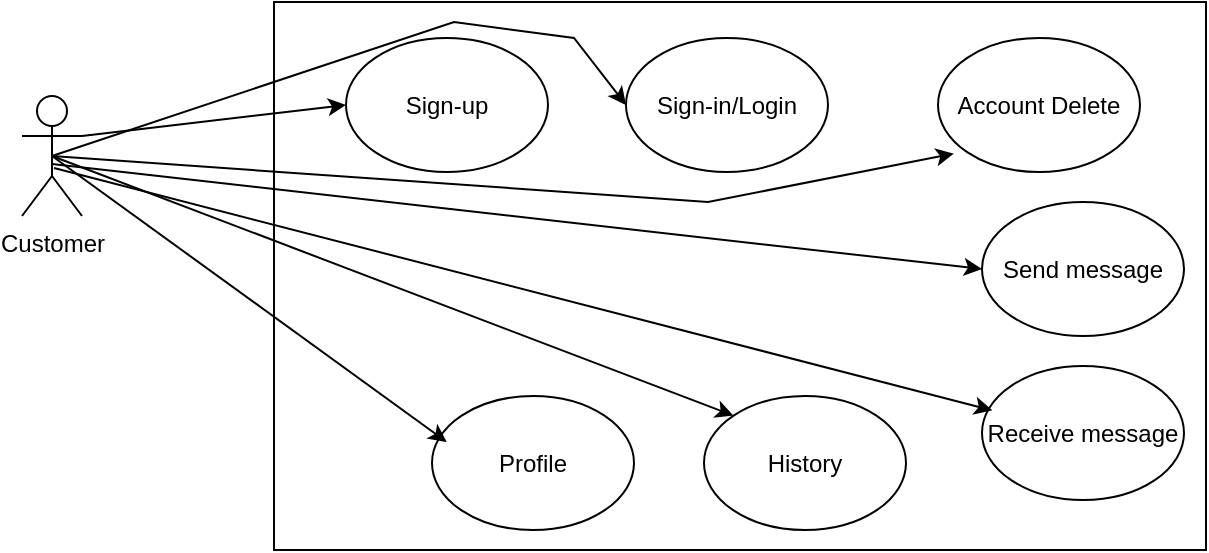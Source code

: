 <mxfile version="21.6.6" type="device">
  <diagram name="Page-1" id="3jfQMUX2Yxb7hS3z-h9L">
    <mxGraphModel dx="1050" dy="485" grid="0" gridSize="10" guides="1" tooltips="1" connect="1" arrows="1" fold="1" page="0" pageScale="1" pageWidth="850" pageHeight="1100" math="0" shadow="0">
      <root>
        <mxCell id="0" />
        <mxCell id="1" parent="0" />
        <mxCell id="7IyVHXC7WLXhDLQbHPLu-1" value="" style="rounded=0;whiteSpace=wrap;html=1;" vertex="1" parent="1">
          <mxGeometry x="162" y="60" width="466" height="274" as="geometry" />
        </mxCell>
        <mxCell id="7IyVHXC7WLXhDLQbHPLu-3" value="Customer" style="shape=umlActor;verticalLabelPosition=bottom;verticalAlign=top;html=1;outlineConnect=0;" vertex="1" parent="1">
          <mxGeometry x="36" y="107" width="30" height="60" as="geometry" />
        </mxCell>
        <mxCell id="7IyVHXC7WLXhDLQbHPLu-8" value="Sign-up" style="ellipse;whiteSpace=wrap;html=1;" vertex="1" parent="1">
          <mxGeometry x="198" y="78" width="101" height="67" as="geometry" />
        </mxCell>
        <mxCell id="7IyVHXC7WLXhDLQbHPLu-9" value="Profile" style="ellipse;whiteSpace=wrap;html=1;" vertex="1" parent="1">
          <mxGeometry x="241" y="257" width="101" height="67" as="geometry" />
        </mxCell>
        <mxCell id="7IyVHXC7WLXhDLQbHPLu-10" value="Sign-in/Login" style="ellipse;whiteSpace=wrap;html=1;" vertex="1" parent="1">
          <mxGeometry x="338" y="78" width="101" height="67" as="geometry" />
        </mxCell>
        <mxCell id="7IyVHXC7WLXhDLQbHPLu-11" value="History" style="ellipse;whiteSpace=wrap;html=1;" vertex="1" parent="1">
          <mxGeometry x="377" y="257" width="101" height="67" as="geometry" />
        </mxCell>
        <mxCell id="7IyVHXC7WLXhDLQbHPLu-12" value="Receive message" style="ellipse;whiteSpace=wrap;html=1;" vertex="1" parent="1">
          <mxGeometry x="516" y="242" width="101" height="67" as="geometry" />
        </mxCell>
        <mxCell id="7IyVHXC7WLXhDLQbHPLu-13" value="Send message" style="ellipse;whiteSpace=wrap;html=1;" vertex="1" parent="1">
          <mxGeometry x="516" y="160" width="101" height="67" as="geometry" />
        </mxCell>
        <mxCell id="7IyVHXC7WLXhDLQbHPLu-15" value="" style="endArrow=classic;html=1;rounded=0;exitX=1;exitY=0.333;exitDx=0;exitDy=0;exitPerimeter=0;entryX=0;entryY=0.5;entryDx=0;entryDy=0;" edge="1" parent="1" source="7IyVHXC7WLXhDLQbHPLu-3" target="7IyVHXC7WLXhDLQbHPLu-8">
          <mxGeometry width="50" height="50" relative="1" as="geometry">
            <mxPoint x="399" y="279" as="sourcePoint" />
            <mxPoint x="449" y="229" as="targetPoint" />
          </mxGeometry>
        </mxCell>
        <mxCell id="7IyVHXC7WLXhDLQbHPLu-17" value="" style="endArrow=classic;html=1;rounded=0;entryX=0;entryY=0.5;entryDx=0;entryDy=0;" edge="1" parent="1" target="7IyVHXC7WLXhDLQbHPLu-13">
          <mxGeometry width="50" height="50" relative="1" as="geometry">
            <mxPoint x="51" y="141" as="sourcePoint" />
            <mxPoint x="268" y="149" as="targetPoint" />
          </mxGeometry>
        </mxCell>
        <mxCell id="7IyVHXC7WLXhDLQbHPLu-18" value="" style="endArrow=classic;html=1;rounded=0;exitX=0.5;exitY=0.5;exitDx=0;exitDy=0;exitPerimeter=0;entryX=0;entryY=0.5;entryDx=0;entryDy=0;" edge="1" parent="1" source="7IyVHXC7WLXhDLQbHPLu-3" target="7IyVHXC7WLXhDLQbHPLu-10">
          <mxGeometry width="50" height="50" relative="1" as="geometry">
            <mxPoint x="96" y="157" as="sourcePoint" />
            <mxPoint x="278" y="159" as="targetPoint" />
            <Array as="points">
              <mxPoint x="252" y="70" />
              <mxPoint x="312" y="78" />
            </Array>
          </mxGeometry>
        </mxCell>
        <mxCell id="7IyVHXC7WLXhDLQbHPLu-19" value="" style="endArrow=classic;html=1;rounded=0;entryX=0.073;entryY=0.343;entryDx=0;entryDy=0;entryPerimeter=0;exitX=0.5;exitY=0.5;exitDx=0;exitDy=0;exitPerimeter=0;" edge="1" parent="1" source="7IyVHXC7WLXhDLQbHPLu-3" target="7IyVHXC7WLXhDLQbHPLu-9">
          <mxGeometry width="50" height="50" relative="1" as="geometry">
            <mxPoint x="106" y="167" as="sourcePoint" />
            <mxPoint x="288" y="169" as="targetPoint" />
          </mxGeometry>
        </mxCell>
        <mxCell id="7IyVHXC7WLXhDLQbHPLu-20" value="" style="endArrow=classic;html=1;rounded=0;entryX=0;entryY=0;entryDx=0;entryDy=0;exitX=0.5;exitY=0.5;exitDx=0;exitDy=0;exitPerimeter=0;" edge="1" parent="1" source="7IyVHXC7WLXhDLQbHPLu-3" target="7IyVHXC7WLXhDLQbHPLu-11">
          <mxGeometry width="50" height="50" relative="1" as="geometry">
            <mxPoint x="116" y="177" as="sourcePoint" />
            <mxPoint x="298" y="179" as="targetPoint" />
          </mxGeometry>
        </mxCell>
        <mxCell id="7IyVHXC7WLXhDLQbHPLu-21" value="" style="endArrow=classic;html=1;rounded=0;entryX=0.051;entryY=0.331;entryDx=0;entryDy=0;entryPerimeter=0;" edge="1" parent="1" target="7IyVHXC7WLXhDLQbHPLu-12">
          <mxGeometry width="50" height="50" relative="1" as="geometry">
            <mxPoint x="52" y="143" as="sourcePoint" />
            <mxPoint x="308" y="189" as="targetPoint" />
          </mxGeometry>
        </mxCell>
        <mxCell id="7IyVHXC7WLXhDLQbHPLu-22" value="" style="endArrow=classic;html=1;rounded=0;exitX=0.5;exitY=0.5;exitDx=0;exitDy=0;exitPerimeter=0;entryX=0.079;entryY=0.863;entryDx=0;entryDy=0;entryPerimeter=0;" edge="1" parent="1" source="7IyVHXC7WLXhDLQbHPLu-3" target="7IyVHXC7WLXhDLQbHPLu-24">
          <mxGeometry width="50" height="50" relative="1" as="geometry">
            <mxPoint x="136" y="197" as="sourcePoint" />
            <mxPoint x="318" y="199" as="targetPoint" />
            <Array as="points">
              <mxPoint x="379" y="160" />
            </Array>
          </mxGeometry>
        </mxCell>
        <mxCell id="7IyVHXC7WLXhDLQbHPLu-24" value="Account Delete" style="ellipse;whiteSpace=wrap;html=1;" vertex="1" parent="1">
          <mxGeometry x="494" y="78" width="101" height="67" as="geometry" />
        </mxCell>
      </root>
    </mxGraphModel>
  </diagram>
</mxfile>

